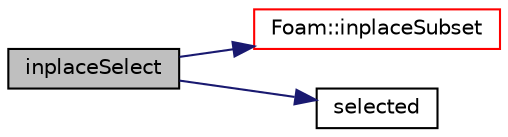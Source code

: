 digraph "inplaceSelect"
{
  bgcolor="transparent";
  edge [fontname="Helvetica",fontsize="10",labelfontname="Helvetica",labelfontsize="10"];
  node [fontname="Helvetica",fontsize="10",shape=record];
  rankdir="LR";
  Node1 [label="inplaceSelect",height=0.2,width=0.4,color="black", fillcolor="grey75", style="filled", fontcolor="black"];
  Node1 -> Node2 [color="midnightblue",fontsize="10",style="solid",fontname="Helvetica"];
  Node2 [label="Foam::inplaceSubset",height=0.2,width=0.4,color="red",URL="$a10733.html#a42646732972db3a8e8af557f0d311f8c",tooltip="Inplace extract elements of List when select is a certain value. "];
  Node1 -> Node3 [color="midnightblue",fontsize="10",style="solid",fontname="Helvetica"];
  Node3 [label="selected",height=0.2,width=0.4,color="black",URL="$a02242.html#ab8b3619e5ca464111a1080c996462f90",tooltip="Return true if the given value is within the ranges. "];
}
